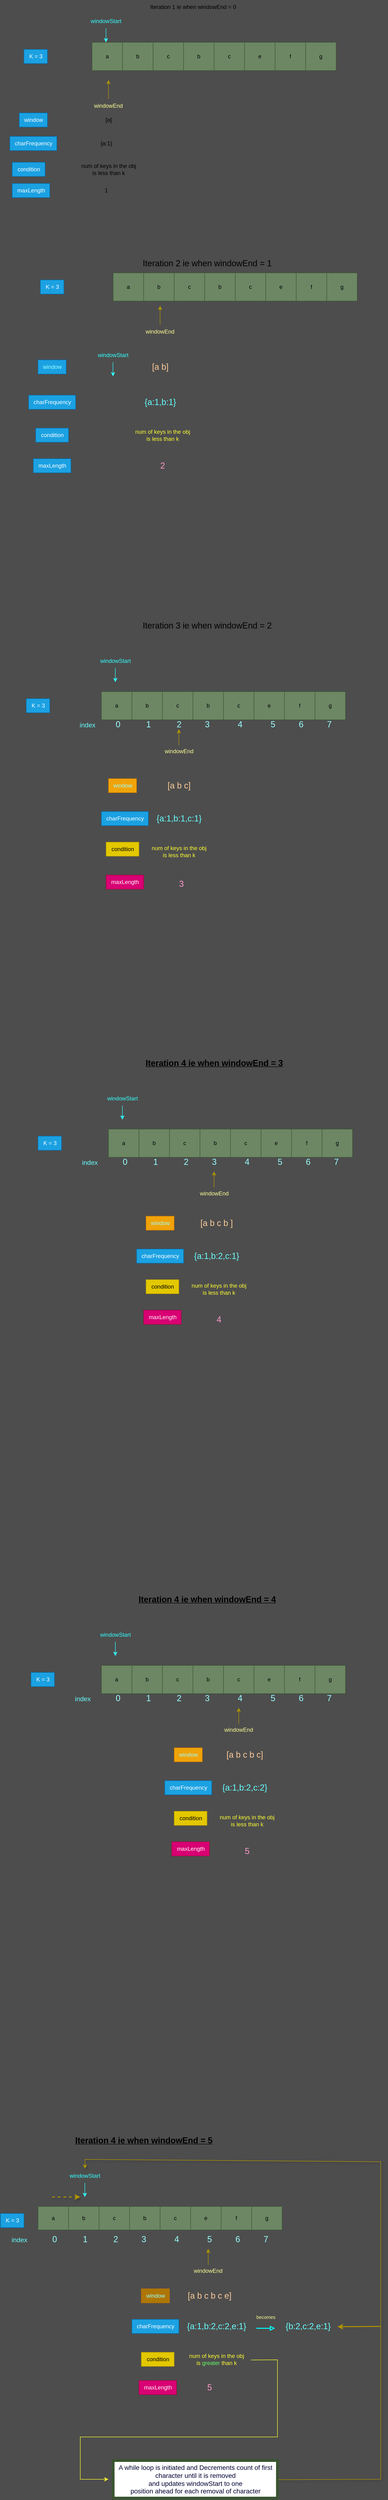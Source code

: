 <mxfile>
    <diagram id="VkQjsXh8nR22rc-ApoNm" name="Page-1">
        <mxGraphModel dx="897" dy="767" grid="1" gridSize="10" guides="1" tooltips="1" connect="1" arrows="1" fold="1" page="1" pageScale="1" pageWidth="850" pageHeight="1100" background="#4D4D4D" math="0" shadow="0">
            <root>
                <mxCell id="0"/>
                <mxCell id="1" parent="0"/>
                <mxCell id="43" value="" style="shape=table;startSize=0;container=1;collapsible=0;childLayout=tableLayout;fillColor=#6d8764;strokeColor=#3A5431;fontColor=#ffffff;" parent="1" vertex="1">
                    <mxGeometry x="205" y="90" width="520" height="60" as="geometry"/>
                </mxCell>
                <mxCell id="44" value="" style="shape=tableRow;horizontal=0;startSize=0;swimlaneHead=0;swimlaneBody=0;top=0;left=0;bottom=0;right=0;collapsible=0;dropTarget=0;fillColor=none;points=[[0,0.5],[1,0.5]];portConstraint=eastwest;" parent="43" vertex="1">
                    <mxGeometry width="520" height="60" as="geometry"/>
                </mxCell>
                <mxCell id="45" value="a" style="shape=partialRectangle;html=1;whiteSpace=wrap;connectable=0;overflow=hidden;fillColor=none;top=0;left=0;bottom=0;right=0;pointerEvents=1;" parent="44" vertex="1">
                    <mxGeometry width="65" height="60" as="geometry">
                        <mxRectangle width="65" height="60" as="alternateBounds"/>
                    </mxGeometry>
                </mxCell>
                <mxCell id="46" value="b" style="shape=partialRectangle;html=1;whiteSpace=wrap;connectable=0;overflow=hidden;fillColor=none;top=0;left=0;bottom=0;right=0;pointerEvents=1;" parent="44" vertex="1">
                    <mxGeometry x="65" width="65" height="60" as="geometry">
                        <mxRectangle width="65" height="60" as="alternateBounds"/>
                    </mxGeometry>
                </mxCell>
                <mxCell id="47" value="c" style="shape=partialRectangle;html=1;whiteSpace=wrap;connectable=0;overflow=hidden;fillColor=none;top=0;left=0;bottom=0;right=0;pointerEvents=1;" parent="44" vertex="1">
                    <mxGeometry x="130" width="65" height="60" as="geometry">
                        <mxRectangle width="65" height="60" as="alternateBounds"/>
                    </mxGeometry>
                </mxCell>
                <mxCell id="48" value="b" style="shape=partialRectangle;html=1;whiteSpace=wrap;connectable=0;overflow=hidden;fillColor=none;top=0;left=0;bottom=0;right=0;pointerEvents=1;" parent="44" vertex="1">
                    <mxGeometry x="195" width="65" height="60" as="geometry">
                        <mxRectangle width="65" height="60" as="alternateBounds"/>
                    </mxGeometry>
                </mxCell>
                <mxCell id="49" value="c" style="shape=partialRectangle;html=1;whiteSpace=wrap;connectable=0;overflow=hidden;fillColor=none;top=0;left=0;bottom=0;right=0;pointerEvents=1;" parent="44" vertex="1">
                    <mxGeometry x="260" width="65" height="60" as="geometry">
                        <mxRectangle width="65" height="60" as="alternateBounds"/>
                    </mxGeometry>
                </mxCell>
                <mxCell id="681" value="e" style="shape=partialRectangle;html=1;whiteSpace=wrap;connectable=0;overflow=hidden;fillColor=none;top=0;left=0;bottom=0;right=0;pointerEvents=1;" parent="44" vertex="1">
                    <mxGeometry x="325" width="65" height="60" as="geometry">
                        <mxRectangle width="65" height="60" as="alternateBounds"/>
                    </mxGeometry>
                </mxCell>
                <mxCell id="50" value="f" style="shape=partialRectangle;html=1;whiteSpace=wrap;connectable=0;overflow=hidden;fillColor=none;top=0;left=0;bottom=0;right=0;pointerEvents=1;" parent="44" vertex="1">
                    <mxGeometry x="390" width="65" height="60" as="geometry">
                        <mxRectangle width="65" height="60" as="alternateBounds"/>
                    </mxGeometry>
                </mxCell>
                <mxCell id="685" value="g" style="shape=partialRectangle;html=1;whiteSpace=wrap;connectable=0;overflow=hidden;fillColor=none;top=0;left=0;bottom=0;right=0;pointerEvents=1;" parent="44" vertex="1">
                    <mxGeometry x="455" width="65" height="60" as="geometry">
                        <mxRectangle width="65" height="60" as="alternateBounds"/>
                    </mxGeometry>
                </mxCell>
                <mxCell id="83" value="" style="group;" parent="1" vertex="1" connectable="0">
                    <mxGeometry x="210" y="170" width="60" height="70" as="geometry"/>
                </mxCell>
                <mxCell id="77" value="" style="edgeStyle=none;orthogonalLoop=1;jettySize=auto;html=1;fillColor=#e3c800;strokeColor=#B09500;" parent="83" edge="1">
                    <mxGeometry width="80" relative="1" as="geometry">
                        <mxPoint x="30" y="40" as="sourcePoint"/>
                        <mxPoint x="30" as="targetPoint"/>
                        <Array as="points"/>
                    </mxGeometry>
                </mxCell>
                <mxCell id="82" value="&lt;font color=&quot;#ffff99&quot;&gt;windowEnd&lt;/font&gt;" style="text;strokeColor=none;align=center;fillColor=none;html=1;verticalAlign=middle;whiteSpace=wrap;rounded=0;" parent="83" vertex="1">
                    <mxGeometry y="40" width="60" height="30" as="geometry"/>
                </mxCell>
                <mxCell id="85" value="" style="group;" parent="1" vertex="1" connectable="0">
                    <mxGeometry x="205" y="30" width="60" height="60" as="geometry"/>
                </mxCell>
                <mxCell id="81" value="" style="edgeStyle=none;orthogonalLoop=1;jettySize=auto;html=1;fillColor=#6d8764;strokeColor=#33FFFF;" parent="85" edge="1">
                    <mxGeometry width="80" relative="1" as="geometry">
                        <mxPoint x="29.69" y="30" as="sourcePoint"/>
                        <mxPoint x="29.69" y="60" as="targetPoint"/>
                        <Array as="points"/>
                    </mxGeometry>
                </mxCell>
                <mxCell id="84" value="&lt;font color=&quot;#33ffff&quot;&gt;windowStart&lt;/font&gt;" style="text;strokeColor=none;align=center;fillColor=none;html=1;verticalAlign=middle;whiteSpace=wrap;rounded=0;" parent="85" vertex="1">
                    <mxGeometry width="60" height="30" as="geometry"/>
                </mxCell>
                <mxCell id="687" value="K = 3" style="text;html=1;align=center;verticalAlign=middle;resizable=0;points=[];autosize=1;strokeColor=#006EAF;fillColor=#1ba1e2;fontColor=#ffffff;" parent="1" vertex="1">
                    <mxGeometry x="60" y="105" width="50" height="30" as="geometry"/>
                </mxCell>
                <mxCell id="699" value="Iteration 1 ie when windowEnd = 0" style="text;html=1;align=center;verticalAlign=middle;resizable=0;points=[];autosize=1;strokeColor=none;fillColor=none;" parent="1" vertex="1">
                    <mxGeometry x="315" width="210" height="30" as="geometry"/>
                </mxCell>
                <mxCell id="700" value="" style="shape=table;startSize=0;container=1;collapsible=0;childLayout=tableLayout;fillColor=#6d8764;strokeColor=#3A5431;fontColor=#ffffff;" parent="1" vertex="1">
                    <mxGeometry x="250" y="580" width="520" height="60" as="geometry"/>
                </mxCell>
                <mxCell id="701" value="" style="shape=tableRow;horizontal=0;startSize=0;swimlaneHead=0;swimlaneBody=0;top=0;left=0;bottom=0;right=0;collapsible=0;dropTarget=0;fillColor=none;points=[[0,0.5],[1,0.5]];portConstraint=eastwest;" parent="700" vertex="1">
                    <mxGeometry width="520" height="60" as="geometry"/>
                </mxCell>
                <mxCell id="702" value="a" style="shape=partialRectangle;html=1;whiteSpace=wrap;connectable=0;overflow=hidden;fillColor=none;top=0;left=0;bottom=0;right=0;pointerEvents=1;" parent="701" vertex="1">
                    <mxGeometry width="65" height="60" as="geometry">
                        <mxRectangle width="65" height="60" as="alternateBounds"/>
                    </mxGeometry>
                </mxCell>
                <mxCell id="703" value="b" style="shape=partialRectangle;html=1;whiteSpace=wrap;connectable=0;overflow=hidden;fillColor=none;top=0;left=0;bottom=0;right=0;pointerEvents=1;" parent="701" vertex="1">
                    <mxGeometry x="65" width="65" height="60" as="geometry">
                        <mxRectangle width="65" height="60" as="alternateBounds"/>
                    </mxGeometry>
                </mxCell>
                <mxCell id="704" value="c" style="shape=partialRectangle;html=1;whiteSpace=wrap;connectable=0;overflow=hidden;fillColor=none;top=0;left=0;bottom=0;right=0;pointerEvents=1;" parent="701" vertex="1">
                    <mxGeometry x="130" width="65" height="60" as="geometry">
                        <mxRectangle width="65" height="60" as="alternateBounds"/>
                    </mxGeometry>
                </mxCell>
                <mxCell id="705" value="b" style="shape=partialRectangle;html=1;whiteSpace=wrap;connectable=0;overflow=hidden;fillColor=none;top=0;left=0;bottom=0;right=0;pointerEvents=1;" parent="701" vertex="1">
                    <mxGeometry x="195" width="65" height="60" as="geometry">
                        <mxRectangle width="65" height="60" as="alternateBounds"/>
                    </mxGeometry>
                </mxCell>
                <mxCell id="706" value="c" style="shape=partialRectangle;html=1;whiteSpace=wrap;connectable=0;overflow=hidden;fillColor=none;top=0;left=0;bottom=0;right=0;pointerEvents=1;" parent="701" vertex="1">
                    <mxGeometry x="260" width="65" height="60" as="geometry">
                        <mxRectangle width="65" height="60" as="alternateBounds"/>
                    </mxGeometry>
                </mxCell>
                <mxCell id="707" value="e" style="shape=partialRectangle;html=1;whiteSpace=wrap;connectable=0;overflow=hidden;fillColor=none;top=0;left=0;bottom=0;right=0;pointerEvents=1;" parent="701" vertex="1">
                    <mxGeometry x="325" width="65" height="60" as="geometry">
                        <mxRectangle width="65" height="60" as="alternateBounds"/>
                    </mxGeometry>
                </mxCell>
                <mxCell id="708" value="f" style="shape=partialRectangle;html=1;whiteSpace=wrap;connectable=0;overflow=hidden;fillColor=none;top=0;left=0;bottom=0;right=0;pointerEvents=1;" parent="701" vertex="1">
                    <mxGeometry x="390" width="65" height="60" as="geometry">
                        <mxRectangle width="65" height="60" as="alternateBounds"/>
                    </mxGeometry>
                </mxCell>
                <mxCell id="709" value="g" style="shape=partialRectangle;html=1;whiteSpace=wrap;connectable=0;overflow=hidden;fillColor=none;top=0;left=0;bottom=0;right=0;pointerEvents=1;" parent="701" vertex="1">
                    <mxGeometry x="455" width="65" height="60" as="geometry">
                        <mxRectangle width="65" height="60" as="alternateBounds"/>
                    </mxGeometry>
                </mxCell>
                <mxCell id="710" value="" style="group;" parent="1" vertex="1" connectable="0">
                    <mxGeometry x="320" y="650" width="60" height="70" as="geometry"/>
                </mxCell>
                <mxCell id="711" value="" style="edgeStyle=none;orthogonalLoop=1;jettySize=auto;html=1;fillColor=#e3c800;strokeColor=#B09500;" parent="710" edge="1">
                    <mxGeometry width="80" relative="1" as="geometry">
                        <mxPoint x="30" y="40" as="sourcePoint"/>
                        <mxPoint x="30" as="targetPoint"/>
                        <Array as="points"/>
                    </mxGeometry>
                </mxCell>
                <mxCell id="712" value="&lt;font color=&quot;#ffff99&quot;&gt;windowEnd&lt;/font&gt;" style="text;strokeColor=none;align=center;fillColor=none;html=1;verticalAlign=middle;whiteSpace=wrap;rounded=0;" parent="710" vertex="1">
                    <mxGeometry y="40" width="60" height="30" as="geometry"/>
                </mxCell>
                <mxCell id="713" value="" style="group;" parent="1" vertex="1" connectable="0">
                    <mxGeometry x="220" y="740" width="60" height="60" as="geometry"/>
                </mxCell>
                <mxCell id="714" value="" style="edgeStyle=none;orthogonalLoop=1;jettySize=auto;html=1;fillColor=#6d8764;strokeColor=#33FFFF;" parent="713" edge="1">
                    <mxGeometry width="80" relative="1" as="geometry">
                        <mxPoint x="29.69" y="30" as="sourcePoint"/>
                        <mxPoint x="29.69" y="60" as="targetPoint"/>
                        <Array as="points"/>
                    </mxGeometry>
                </mxCell>
                <mxCell id="715" value="&lt;font color=&quot;#33ffff&quot;&gt;windowStart&lt;/font&gt;" style="text;strokeColor=none;align=center;fillColor=none;html=1;verticalAlign=middle;whiteSpace=wrap;rounded=0;" parent="713" vertex="1">
                    <mxGeometry width="60" height="30" as="geometry"/>
                </mxCell>
                <mxCell id="716" value="K = 3" style="text;html=1;align=center;verticalAlign=middle;resizable=0;points=[];autosize=1;strokeColor=#006EAF;fillColor=#1ba1e2;fontColor=#ffffff;" parent="1" vertex="1">
                    <mxGeometry x="95" y="595" width="50" height="30" as="geometry"/>
                </mxCell>
                <mxCell id="717" value="&lt;font color=&quot;#99ffff&quot;&gt;window&lt;/font&gt;" style="text;html=1;align=center;verticalAlign=middle;resizable=0;points=[];autosize=1;strokeColor=#006EAF;fillColor=#1ba1e2;fontColor=#ffffff;" parent="1" vertex="1">
                    <mxGeometry x="90" y="765" width="60" height="30" as="geometry"/>
                </mxCell>
                <mxCell id="718" value="charFrequency&lt;br&gt;" style="text;html=1;align=center;verticalAlign=middle;resizable=0;points=[];autosize=1;strokeColor=#006EAF;fillColor=#1ba1e2;rotation=0;fontColor=#ffffff;" parent="1" vertex="1">
                    <mxGeometry x="70" y="840" width="100" height="30" as="geometry"/>
                </mxCell>
                <mxCell id="719" value="condition" style="text;html=1;align=center;verticalAlign=middle;resizable=0;points=[];autosize=1;strokeColor=#006EAF;fillColor=#1ba1e2;fontColor=#ffffff;" parent="1" vertex="1">
                    <mxGeometry x="85" y="910" width="70" height="30" as="geometry"/>
                </mxCell>
                <mxCell id="720" value="maxLength" style="text;html=1;align=center;verticalAlign=middle;resizable=0;points=[];autosize=1;strokeColor=#006EAF;fillColor=#1ba1e2;fontColor=#ffffff;" parent="1" vertex="1">
                    <mxGeometry x="80" y="975" width="80" height="30" as="geometry"/>
                </mxCell>
                <mxCell id="721" value="&lt;font color=&quot;#ffcc99&quot; style=&quot;font-size: 18px;&quot;&gt;[a b]&lt;/font&gt;" style="text;html=1;align=center;verticalAlign=middle;resizable=0;points=[];autosize=1;strokeColor=none;fillColor=none;fontSize=18;" parent="1" vertex="1">
                    <mxGeometry x="320" y="760" width="60" height="40" as="geometry"/>
                </mxCell>
                <mxCell id="723" value="&lt;font color=&quot;#ffff33&quot;&gt;num of keys in the obj&lt;br&gt;is less than k&lt;/font&gt;" style="text;html=1;align=center;verticalAlign=middle;resizable=0;points=[];autosize=1;strokeColor=none;fillColor=none;" parent="1" vertex="1">
                    <mxGeometry x="285" y="905" width="140" height="40" as="geometry"/>
                </mxCell>
                <mxCell id="724" value="&lt;font color=&quot;#ff99cc&quot; style=&quot;font-size: 18px;&quot;&gt;2&lt;/font&gt;" style="text;html=1;align=center;verticalAlign=middle;resizable=0;points=[];autosize=1;strokeColor=none;fillColor=none;fontSize=18;" parent="1" vertex="1">
                    <mxGeometry x="340" y="970" width="30" height="40" as="geometry"/>
                </mxCell>
                <mxCell id="725" value="&lt;font style=&quot;font-size: 18px;&quot;&gt;Iteration 2 ie when windowEnd = 1&lt;/font&gt;" style="text;html=1;align=center;verticalAlign=middle;resizable=0;points=[];autosize=1;strokeColor=none;fillColor=none;" parent="1" vertex="1">
                    <mxGeometry x="300" y="540" width="300" height="40" as="geometry"/>
                </mxCell>
                <mxCell id="726" value="&lt;font color=&quot;#66ffff&quot; style=&quot;font-size: 18px;&quot;&gt;{a:1,b:1}&lt;/font&gt;" style="text;html=1;align=center;verticalAlign=middle;resizable=0;points=[];autosize=1;strokeColor=none;fillColor=none;fontSize=18;" parent="1" vertex="1">
                    <mxGeometry x="305" y="835" width="90" height="40" as="geometry"/>
                </mxCell>
                <mxCell id="727" value="" style="shape=table;startSize=0;container=1;collapsible=0;childLayout=tableLayout;fillColor=#6d8764;strokeColor=#3A5431;fontColor=#ffffff;" parent="1" vertex="1">
                    <mxGeometry x="225" y="1470" width="520" height="60" as="geometry"/>
                </mxCell>
                <mxCell id="728" value="" style="shape=tableRow;horizontal=0;startSize=0;swimlaneHead=0;swimlaneBody=0;top=0;left=0;bottom=0;right=0;collapsible=0;dropTarget=0;fillColor=none;points=[[0,0.5],[1,0.5]];portConstraint=eastwest;" parent="727" vertex="1">
                    <mxGeometry width="520" height="60" as="geometry"/>
                </mxCell>
                <mxCell id="729" value="a" style="shape=partialRectangle;html=1;whiteSpace=wrap;connectable=0;overflow=hidden;fillColor=none;top=0;left=0;bottom=0;right=0;pointerEvents=1;" parent="728" vertex="1">
                    <mxGeometry width="65" height="60" as="geometry">
                        <mxRectangle width="65" height="60" as="alternateBounds"/>
                    </mxGeometry>
                </mxCell>
                <mxCell id="730" value="b" style="shape=partialRectangle;html=1;whiteSpace=wrap;connectable=0;overflow=hidden;fillColor=none;top=0;left=0;bottom=0;right=0;pointerEvents=1;" parent="728" vertex="1">
                    <mxGeometry x="65" width="65" height="60" as="geometry">
                        <mxRectangle width="65" height="60" as="alternateBounds"/>
                    </mxGeometry>
                </mxCell>
                <mxCell id="731" value="c" style="shape=partialRectangle;html=1;whiteSpace=wrap;connectable=0;overflow=hidden;fillColor=none;top=0;left=0;bottom=0;right=0;pointerEvents=1;" parent="728" vertex="1">
                    <mxGeometry x="130" width="65" height="60" as="geometry">
                        <mxRectangle width="65" height="60" as="alternateBounds"/>
                    </mxGeometry>
                </mxCell>
                <mxCell id="732" value="b" style="shape=partialRectangle;html=1;whiteSpace=wrap;connectable=0;overflow=hidden;fillColor=none;top=0;left=0;bottom=0;right=0;pointerEvents=1;" parent="728" vertex="1">
                    <mxGeometry x="195" width="65" height="60" as="geometry">
                        <mxRectangle width="65" height="60" as="alternateBounds"/>
                    </mxGeometry>
                </mxCell>
                <mxCell id="733" value="c" style="shape=partialRectangle;html=1;whiteSpace=wrap;connectable=0;overflow=hidden;fillColor=none;top=0;left=0;bottom=0;right=0;pointerEvents=1;" parent="728" vertex="1">
                    <mxGeometry x="260" width="65" height="60" as="geometry">
                        <mxRectangle width="65" height="60" as="alternateBounds"/>
                    </mxGeometry>
                </mxCell>
                <mxCell id="734" value="e" style="shape=partialRectangle;html=1;whiteSpace=wrap;connectable=0;overflow=hidden;fillColor=none;top=0;left=0;bottom=0;right=0;pointerEvents=1;" parent="728" vertex="1">
                    <mxGeometry x="325" width="65" height="60" as="geometry">
                        <mxRectangle width="65" height="60" as="alternateBounds"/>
                    </mxGeometry>
                </mxCell>
                <mxCell id="735" value="f" style="shape=partialRectangle;html=1;whiteSpace=wrap;connectable=0;overflow=hidden;fillColor=none;top=0;left=0;bottom=0;right=0;pointerEvents=1;" parent="728" vertex="1">
                    <mxGeometry x="390" width="65" height="60" as="geometry">
                        <mxRectangle width="65" height="60" as="alternateBounds"/>
                    </mxGeometry>
                </mxCell>
                <mxCell id="736" value="g" style="shape=partialRectangle;html=1;whiteSpace=wrap;connectable=0;overflow=hidden;fillColor=none;top=0;left=0;bottom=0;right=0;pointerEvents=1;" parent="728" vertex="1">
                    <mxGeometry x="455" width="65" height="60" as="geometry">
                        <mxRectangle width="65" height="60" as="alternateBounds"/>
                    </mxGeometry>
                </mxCell>
                <mxCell id="737" value="" style="group;" parent="1" vertex="1" connectable="0">
                    <mxGeometry x="362.5" y="1550" width="55" height="60" as="geometry"/>
                </mxCell>
                <mxCell id="738" value="" style="edgeStyle=none;orthogonalLoop=1;jettySize=auto;html=1;fillColor=#e3c800;strokeColor=#B09500;" parent="737" edge="1">
                    <mxGeometry width="80" relative="1" as="geometry">
                        <mxPoint x="27.5" y="34.286" as="sourcePoint"/>
                        <mxPoint x="27.5" as="targetPoint"/>
                        <Array as="points"/>
                    </mxGeometry>
                </mxCell>
                <mxCell id="739" value="&lt;font color=&quot;#ffff99&quot;&gt;windowEnd&lt;/font&gt;" style="text;strokeColor=none;align=center;fillColor=none;html=1;verticalAlign=middle;whiteSpace=wrap;rounded=0;" parent="737" vertex="1">
                    <mxGeometry y="34.286" width="55" height="25.714" as="geometry"/>
                </mxCell>
                <mxCell id="740" value="" style="group;" parent="1" vertex="1" connectable="0">
                    <mxGeometry x="225" y="1390" width="60" height="60" as="geometry"/>
                </mxCell>
                <mxCell id="741" value="" style="edgeStyle=none;orthogonalLoop=1;jettySize=auto;html=1;fillColor=#6d8764;strokeColor=#33FFFF;" parent="740" edge="1">
                    <mxGeometry width="80" relative="1" as="geometry">
                        <mxPoint x="29.69" y="30" as="sourcePoint"/>
                        <mxPoint x="29.69" y="60" as="targetPoint"/>
                        <Array as="points"/>
                    </mxGeometry>
                </mxCell>
                <mxCell id="742" value="&lt;font color=&quot;#33ffff&quot;&gt;windowStart&lt;/font&gt;" style="text;strokeColor=none;align=center;fillColor=none;html=1;verticalAlign=middle;whiteSpace=wrap;rounded=0;" parent="740" vertex="1">
                    <mxGeometry width="60" height="30" as="geometry"/>
                </mxCell>
                <mxCell id="743" value="K = 3" style="text;html=1;align=center;verticalAlign=middle;resizable=0;points=[];autosize=1;strokeColor=#006EAF;fillColor=#1ba1e2;fontColor=#ffffff;" parent="1" vertex="1">
                    <mxGeometry x="65" y="1485" width="50" height="30" as="geometry"/>
                </mxCell>
                <mxCell id="744" value="&lt;font color=&quot;#99ffff&quot;&gt;window&lt;/font&gt;" style="text;html=1;align=center;verticalAlign=middle;resizable=0;points=[];autosize=1;strokeColor=#BD7000;fillColor=#f0a30a;fontColor=#000000;" parent="1" vertex="1">
                    <mxGeometry x="240" y="1655" width="60" height="30" as="geometry"/>
                </mxCell>
                <mxCell id="745" value="condition" style="text;html=1;align=center;verticalAlign=middle;resizable=0;points=[];autosize=1;strokeColor=#B09500;fillColor=#e3c800;fontColor=#000000;" parent="1" vertex="1">
                    <mxGeometry x="235" y="1790" width="70" height="30" as="geometry"/>
                </mxCell>
                <mxCell id="746" value="&lt;font color=&quot;#ffcc99&quot; style=&quot;font-size: 18px;&quot;&gt;[a b c]&lt;/font&gt;" style="text;html=1;align=center;verticalAlign=middle;resizable=0;points=[];autosize=1;strokeColor=none;fillColor=none;fontSize=18;" parent="1" vertex="1">
                    <mxGeometry x="355" y="1650" width="70" height="40" as="geometry"/>
                </mxCell>
                <mxCell id="747" value="&lt;font color=&quot;#ffff33&quot;&gt;num of keys in the obj&lt;br&gt;is less than k&lt;/font&gt;" style="text;html=1;align=center;verticalAlign=middle;resizable=0;points=[];autosize=1;strokeColor=none;fillColor=none;" parent="1" vertex="1">
                    <mxGeometry x="320" y="1790" width="140" height="40" as="geometry"/>
                </mxCell>
                <mxCell id="748" value="&lt;font color=&quot;#ff99cc&quot; style=&quot;font-size: 18px;&quot;&gt;3&lt;br&gt;&lt;br&gt;&lt;/font&gt;" style="text;html=1;align=center;verticalAlign=middle;resizable=0;points=[];autosize=1;strokeColor=none;fillColor=none;fontSize=18;" parent="1" vertex="1">
                    <mxGeometry x="380" y="1860" width="30" height="60" as="geometry"/>
                </mxCell>
                <mxCell id="749" value="&lt;font style=&quot;font-size: 18px;&quot;&gt;Iteration 3&amp;nbsp;ie when windowEnd = 2&lt;/font&gt;" style="text;html=1;align=center;verticalAlign=middle;resizable=0;points=[];autosize=1;strokeColor=none;fillColor=none;strokeWidth=6;" parent="1" vertex="1">
                    <mxGeometry x="300" y="1310" width="300" height="40" as="geometry"/>
                </mxCell>
                <mxCell id="750" value="&lt;font color=&quot;#66ffff&quot; style=&quot;font-size: 18px;&quot;&gt;{a:1,b:1,c:1}&lt;/font&gt;" style="text;html=1;align=center;verticalAlign=middle;resizable=0;points=[];autosize=1;strokeColor=none;fillColor=none;fontSize=18;" parent="1" vertex="1">
                    <mxGeometry x="330" y="1720" width="120" height="40" as="geometry"/>
                </mxCell>
                <mxCell id="751" value="0" style="text;html=1;align=center;verticalAlign=middle;resizable=0;points=[];autosize=1;strokeColor=none;fillColor=none;fontSize=18;fontColor=#99FFFF;" parent="1" vertex="1">
                    <mxGeometry x="245" y="1520" width="30" height="40" as="geometry"/>
                </mxCell>
                <mxCell id="752" value="1" style="text;html=1;align=center;verticalAlign=middle;resizable=0;points=[];autosize=1;strokeColor=none;fillColor=none;fontSize=18;fontColor=#99FFFF;" parent="1" vertex="1">
                    <mxGeometry x="310" y="1520" width="30" height="40" as="geometry"/>
                </mxCell>
                <mxCell id="753" value="2" style="text;html=1;align=center;verticalAlign=middle;resizable=0;points=[];autosize=1;strokeColor=none;fillColor=none;fontSize=18;fontColor=#99FFFF;" parent="1" vertex="1">
                    <mxGeometry x="375" y="1520" width="30" height="40" as="geometry"/>
                </mxCell>
                <mxCell id="754" value="3" style="text;html=1;align=center;verticalAlign=middle;resizable=0;points=[];autosize=1;strokeColor=none;fillColor=none;fontSize=18;fontColor=#99FFFF;" parent="1" vertex="1">
                    <mxGeometry x="435" y="1520" width="30" height="40" as="geometry"/>
                </mxCell>
                <mxCell id="755" value="4" style="text;html=1;align=center;verticalAlign=middle;resizable=0;points=[];autosize=1;strokeColor=none;fillColor=none;fontSize=18;fontColor=#99FFFF;" parent="1" vertex="1">
                    <mxGeometry x="505" y="1520" width="30" height="40" as="geometry"/>
                </mxCell>
                <mxCell id="756" value="5" style="text;html=1;align=center;verticalAlign=middle;resizable=0;points=[];autosize=1;strokeColor=none;fillColor=none;fontSize=18;fontColor=#99FFFF;" parent="1" vertex="1">
                    <mxGeometry x="575" y="1520" width="30" height="40" as="geometry"/>
                </mxCell>
                <mxCell id="757" value="6" style="text;html=1;align=center;verticalAlign=middle;resizable=0;points=[];autosize=1;strokeColor=none;fillColor=none;fontSize=18;fontColor=#99FFFF;" parent="1" vertex="1">
                    <mxGeometry x="635" y="1520" width="30" height="40" as="geometry"/>
                </mxCell>
                <mxCell id="758" value="7" style="text;html=1;align=center;verticalAlign=middle;resizable=0;points=[];autosize=1;strokeColor=none;fillColor=none;fontSize=18;fontColor=#99FFFF;" parent="1" vertex="1">
                    <mxGeometry x="695" y="1520" width="30" height="40" as="geometry"/>
                </mxCell>
                <mxCell id="759" value="&lt;font color=&quot;#66ffff&quot; style=&quot;font-size: 14px;&quot;&gt;index&lt;/font&gt;" style="text;html=1;align=center;verticalAlign=middle;resizable=0;points=[];autosize=1;fontSize=18;" parent="1" vertex="1">
                    <mxGeometry x="165" y="1520" width="60" height="40" as="geometry"/>
                </mxCell>
                <mxCell id="760" value="charFrequency&lt;br&gt;" style="text;html=1;align=center;verticalAlign=middle;resizable=0;points=[];autosize=1;strokeColor=#006EAF;fillColor=#1ba1e2;rotation=0;fontColor=#ffffff;" parent="1" vertex="1">
                    <mxGeometry x="225" y="1725" width="100" height="30" as="geometry"/>
                </mxCell>
                <mxCell id="762" value="maxLength" style="text;html=1;align=center;verticalAlign=middle;resizable=0;points=[];autosize=1;strokeColor=#A50040;fillColor=#d80073;fontColor=#ffffff;" parent="1" vertex="1">
                    <mxGeometry x="235" y="1860" width="80" height="30" as="geometry"/>
                </mxCell>
                <mxCell id="775" value="" style="shape=table;startSize=0;container=1;collapsible=0;childLayout=tableLayout;fillColor=#6d8764;strokeColor=#3A5431;fontColor=#ffffff;" parent="1" vertex="1">
                    <mxGeometry x="240" y="2400" width="520" height="60" as="geometry"/>
                </mxCell>
                <mxCell id="776" value="" style="shape=tableRow;horizontal=0;startSize=0;swimlaneHead=0;swimlaneBody=0;top=0;left=0;bottom=0;right=0;collapsible=0;dropTarget=0;fillColor=none;points=[[0,0.5],[1,0.5]];portConstraint=eastwest;" parent="775" vertex="1">
                    <mxGeometry width="520" height="60" as="geometry"/>
                </mxCell>
                <mxCell id="777" value="a" style="shape=partialRectangle;html=1;whiteSpace=wrap;connectable=0;overflow=hidden;fillColor=none;top=0;left=0;bottom=0;right=0;pointerEvents=1;" parent="776" vertex="1">
                    <mxGeometry width="65" height="60" as="geometry">
                        <mxRectangle width="65" height="60" as="alternateBounds"/>
                    </mxGeometry>
                </mxCell>
                <mxCell id="778" value="b" style="shape=partialRectangle;html=1;whiteSpace=wrap;connectable=0;overflow=hidden;fillColor=none;top=0;left=0;bottom=0;right=0;pointerEvents=1;" parent="776" vertex="1">
                    <mxGeometry x="65" width="65" height="60" as="geometry">
                        <mxRectangle width="65" height="60" as="alternateBounds"/>
                    </mxGeometry>
                </mxCell>
                <mxCell id="779" value="c" style="shape=partialRectangle;html=1;whiteSpace=wrap;connectable=0;overflow=hidden;fillColor=none;top=0;left=0;bottom=0;right=0;pointerEvents=1;" parent="776" vertex="1">
                    <mxGeometry x="130" width="65" height="60" as="geometry">
                        <mxRectangle width="65" height="60" as="alternateBounds"/>
                    </mxGeometry>
                </mxCell>
                <mxCell id="780" value="b" style="shape=partialRectangle;html=1;whiteSpace=wrap;connectable=0;overflow=hidden;fillColor=none;top=0;left=0;bottom=0;right=0;pointerEvents=1;" parent="776" vertex="1">
                    <mxGeometry x="195" width="65" height="60" as="geometry">
                        <mxRectangle width="65" height="60" as="alternateBounds"/>
                    </mxGeometry>
                </mxCell>
                <mxCell id="781" value="c" style="shape=partialRectangle;html=1;whiteSpace=wrap;connectable=0;overflow=hidden;fillColor=none;top=0;left=0;bottom=0;right=0;pointerEvents=1;" parent="776" vertex="1">
                    <mxGeometry x="260" width="65" height="60" as="geometry">
                        <mxRectangle width="65" height="60" as="alternateBounds"/>
                    </mxGeometry>
                </mxCell>
                <mxCell id="782" value="e" style="shape=partialRectangle;html=1;whiteSpace=wrap;connectable=0;overflow=hidden;fillColor=none;top=0;left=0;bottom=0;right=0;pointerEvents=1;" parent="776" vertex="1">
                    <mxGeometry x="325" width="65" height="60" as="geometry">
                        <mxRectangle width="65" height="60" as="alternateBounds"/>
                    </mxGeometry>
                </mxCell>
                <mxCell id="783" value="f" style="shape=partialRectangle;html=1;whiteSpace=wrap;connectable=0;overflow=hidden;fillColor=none;top=0;left=0;bottom=0;right=0;pointerEvents=1;" parent="776" vertex="1">
                    <mxGeometry x="390" width="65" height="60" as="geometry">
                        <mxRectangle width="65" height="60" as="alternateBounds"/>
                    </mxGeometry>
                </mxCell>
                <mxCell id="784" value="g" style="shape=partialRectangle;html=1;whiteSpace=wrap;connectable=0;overflow=hidden;fillColor=none;top=0;left=0;bottom=0;right=0;pointerEvents=1;" parent="776" vertex="1">
                    <mxGeometry x="455" width="65" height="60" as="geometry">
                        <mxRectangle width="65" height="60" as="alternateBounds"/>
                    </mxGeometry>
                </mxCell>
                <mxCell id="785" value="" style="group;" parent="1" vertex="1" connectable="0">
                    <mxGeometry x="437.5" y="2490" width="55" height="60" as="geometry"/>
                </mxCell>
                <mxCell id="786" value="" style="edgeStyle=none;orthogonalLoop=1;jettySize=auto;html=1;fillColor=#e3c800;strokeColor=#B09500;" parent="785" edge="1">
                    <mxGeometry width="80" relative="1" as="geometry">
                        <mxPoint x="27.5" y="34.286" as="sourcePoint"/>
                        <mxPoint x="27.5" as="targetPoint"/>
                        <Array as="points"/>
                    </mxGeometry>
                </mxCell>
                <mxCell id="787" value="&lt;font color=&quot;#ffff99&quot;&gt;windowEnd&lt;/font&gt;" style="text;strokeColor=none;align=center;fillColor=none;html=1;verticalAlign=middle;whiteSpace=wrap;rounded=0;" parent="785" vertex="1">
                    <mxGeometry y="34.286" width="55" height="25.714" as="geometry"/>
                </mxCell>
                <mxCell id="788" value="" style="group;" parent="1" vertex="1" connectable="0">
                    <mxGeometry x="240" y="2320" width="60" height="60" as="geometry"/>
                </mxCell>
                <mxCell id="789" value="" style="edgeStyle=none;orthogonalLoop=1;jettySize=auto;html=1;fillColor=#6d8764;strokeColor=#33FFFF;" parent="788" edge="1">
                    <mxGeometry width="80" relative="1" as="geometry">
                        <mxPoint x="29.69" y="30" as="sourcePoint"/>
                        <mxPoint x="29.69" y="60" as="targetPoint"/>
                        <Array as="points"/>
                    </mxGeometry>
                </mxCell>
                <mxCell id="790" value="&lt;font color=&quot;#33ffff&quot;&gt;windowStart&lt;/font&gt;" style="text;strokeColor=none;align=center;fillColor=none;html=1;verticalAlign=middle;whiteSpace=wrap;rounded=0;" parent="788" vertex="1">
                    <mxGeometry width="60" height="30" as="geometry"/>
                </mxCell>
                <mxCell id="791" value="K = 3" style="text;html=1;align=center;verticalAlign=middle;resizable=0;points=[];autosize=1;strokeColor=#006EAF;fillColor=#1ba1e2;fontColor=#ffffff;" parent="1" vertex="1">
                    <mxGeometry x="90" y="2415" width="50" height="30" as="geometry"/>
                </mxCell>
                <mxCell id="795" value="condition" style="text;html=1;align=center;verticalAlign=middle;resizable=0;points=[];autosize=1;strokeColor=#B09500;fillColor=#e3c800;fontColor=#000000;" parent="1" vertex="1">
                    <mxGeometry x="320" y="2720" width="70" height="30" as="geometry"/>
                </mxCell>
                <mxCell id="797" value="&lt;font color=&quot;#ffff33&quot;&gt;num of keys in the obj&lt;br&gt;is less than k&lt;/font&gt;" style="text;html=1;align=center;verticalAlign=middle;resizable=0;points=[];autosize=1;strokeColor=none;fillColor=none;" parent="1" vertex="1">
                    <mxGeometry x="405" y="2720" width="140" height="40" as="geometry"/>
                </mxCell>
                <mxCell id="799" value="&lt;font style=&quot;font-size: 18px;&quot;&gt;&lt;u&gt;&lt;b&gt;Iteration 4 ie when&amp;nbsp;windowEnd = 3&lt;/b&gt;&lt;/u&gt;&lt;/font&gt;" style="text;html=1;align=center;verticalAlign=middle;resizable=0;points=[];autosize=1;strokeColor=none;fillColor=none;strokeWidth=6;" parent="1" vertex="1">
                    <mxGeometry x="305" y="2240" width="320" height="40" as="geometry"/>
                </mxCell>
                <mxCell id="801" value="0" style="text;html=1;align=center;verticalAlign=middle;resizable=0;points=[];autosize=1;strokeColor=none;fillColor=none;fontSize=18;fontColor=#99FFFF;" parent="1" vertex="1">
                    <mxGeometry x="260" y="2450" width="30" height="40" as="geometry"/>
                </mxCell>
                <mxCell id="802" value="1" style="text;html=1;align=center;verticalAlign=middle;resizable=0;points=[];autosize=1;strokeColor=none;fillColor=none;fontSize=18;fontColor=#99FFFF;" parent="1" vertex="1">
                    <mxGeometry x="325" y="2450" width="30" height="40" as="geometry"/>
                </mxCell>
                <mxCell id="803" value="2" style="text;html=1;align=center;verticalAlign=middle;resizable=0;points=[];autosize=1;strokeColor=none;fillColor=none;fontSize=18;fontColor=#99FFFF;" parent="1" vertex="1">
                    <mxGeometry x="390" y="2450" width="30" height="40" as="geometry"/>
                </mxCell>
                <mxCell id="804" value="3" style="text;html=1;align=center;verticalAlign=middle;resizable=0;points=[];autosize=1;strokeColor=none;fillColor=none;fontSize=18;fontColor=#99FFFF;" parent="1" vertex="1">
                    <mxGeometry x="450" y="2450" width="30" height="40" as="geometry"/>
                </mxCell>
                <mxCell id="805" value="4" style="text;html=1;align=center;verticalAlign=middle;resizable=0;points=[];autosize=1;strokeColor=none;fillColor=none;fontSize=18;fontColor=#99FFFF;" parent="1" vertex="1">
                    <mxGeometry x="520" y="2450" width="30" height="40" as="geometry"/>
                </mxCell>
                <mxCell id="806" value="5" style="text;html=1;align=center;verticalAlign=middle;resizable=0;points=[];autosize=1;strokeColor=none;fillColor=none;fontSize=18;fontColor=#99FFFF;" parent="1" vertex="1">
                    <mxGeometry x="590" y="2450" width="30" height="40" as="geometry"/>
                </mxCell>
                <mxCell id="807" value="6" style="text;html=1;align=center;verticalAlign=middle;resizable=0;points=[];autosize=1;strokeColor=none;fillColor=none;fontSize=18;fontColor=#99FFFF;" parent="1" vertex="1">
                    <mxGeometry x="650" y="2450" width="30" height="40" as="geometry"/>
                </mxCell>
                <mxCell id="808" value="7" style="text;html=1;align=center;verticalAlign=middle;resizable=0;points=[];autosize=1;strokeColor=none;fillColor=none;fontSize=18;fontColor=#99FFFF;" parent="1" vertex="1">
                    <mxGeometry x="710" y="2450" width="30" height="40" as="geometry"/>
                </mxCell>
                <mxCell id="810" value="&lt;font color=&quot;#66ffff&quot; style=&quot;font-size: 14px;&quot;&gt;index&lt;/font&gt;" style="text;html=1;align=center;verticalAlign=middle;resizable=0;points=[];autosize=1;fontSize=18;" parent="1" vertex="1">
                    <mxGeometry x="170" y="2450" width="60" height="40" as="geometry"/>
                </mxCell>
                <mxCell id="815" value="" style="shape=table;startSize=0;container=1;collapsible=0;childLayout=tableLayout;fillColor=#6d8764;strokeColor=#3A5431;fontColor=#ffffff;" parent="1" vertex="1">
                    <mxGeometry x="225" y="3540" width="520" height="60" as="geometry"/>
                </mxCell>
                <mxCell id="816" value="" style="shape=tableRow;horizontal=0;startSize=0;swimlaneHead=0;swimlaneBody=0;top=0;left=0;bottom=0;right=0;collapsible=0;dropTarget=0;fillColor=none;points=[[0,0.5],[1,0.5]];portConstraint=eastwest;" parent="815" vertex="1">
                    <mxGeometry width="520" height="60" as="geometry"/>
                </mxCell>
                <mxCell id="817" value="a" style="shape=partialRectangle;html=1;whiteSpace=wrap;connectable=0;overflow=hidden;fillColor=none;top=0;left=0;bottom=0;right=0;pointerEvents=1;" parent="816" vertex="1">
                    <mxGeometry width="65" height="60" as="geometry">
                        <mxRectangle width="65" height="60" as="alternateBounds"/>
                    </mxGeometry>
                </mxCell>
                <mxCell id="818" value="b" style="shape=partialRectangle;html=1;whiteSpace=wrap;connectable=0;overflow=hidden;fillColor=none;top=0;left=0;bottom=0;right=0;pointerEvents=1;" parent="816" vertex="1">
                    <mxGeometry x="65" width="65" height="60" as="geometry">
                        <mxRectangle width="65" height="60" as="alternateBounds"/>
                    </mxGeometry>
                </mxCell>
                <mxCell id="819" value="c" style="shape=partialRectangle;html=1;whiteSpace=wrap;connectable=0;overflow=hidden;fillColor=none;top=0;left=0;bottom=0;right=0;pointerEvents=1;" parent="816" vertex="1">
                    <mxGeometry x="130" width="65" height="60" as="geometry">
                        <mxRectangle width="65" height="60" as="alternateBounds"/>
                    </mxGeometry>
                </mxCell>
                <mxCell id="820" value="b" style="shape=partialRectangle;html=1;whiteSpace=wrap;connectable=0;overflow=hidden;fillColor=none;top=0;left=0;bottom=0;right=0;pointerEvents=1;" parent="816" vertex="1">
                    <mxGeometry x="195" width="65" height="60" as="geometry">
                        <mxRectangle width="65" height="60" as="alternateBounds"/>
                    </mxGeometry>
                </mxCell>
                <mxCell id="821" value="c" style="shape=partialRectangle;html=1;whiteSpace=wrap;connectable=0;overflow=hidden;fillColor=none;top=0;left=0;bottom=0;right=0;pointerEvents=1;" parent="816" vertex="1">
                    <mxGeometry x="260" width="65" height="60" as="geometry">
                        <mxRectangle width="65" height="60" as="alternateBounds"/>
                    </mxGeometry>
                </mxCell>
                <mxCell id="822" value="e" style="shape=partialRectangle;html=1;whiteSpace=wrap;connectable=0;overflow=hidden;fillColor=none;top=0;left=0;bottom=0;right=0;pointerEvents=1;" parent="816" vertex="1">
                    <mxGeometry x="325" width="65" height="60" as="geometry">
                        <mxRectangle width="65" height="60" as="alternateBounds"/>
                    </mxGeometry>
                </mxCell>
                <mxCell id="823" value="f" style="shape=partialRectangle;html=1;whiteSpace=wrap;connectable=0;overflow=hidden;fillColor=none;top=0;left=0;bottom=0;right=0;pointerEvents=1;" parent="816" vertex="1">
                    <mxGeometry x="390" width="65" height="60" as="geometry">
                        <mxRectangle width="65" height="60" as="alternateBounds"/>
                    </mxGeometry>
                </mxCell>
                <mxCell id="824" value="g" style="shape=partialRectangle;html=1;whiteSpace=wrap;connectable=0;overflow=hidden;fillColor=none;top=0;left=0;bottom=0;right=0;pointerEvents=1;" parent="816" vertex="1">
                    <mxGeometry x="455" width="65" height="60" as="geometry">
                        <mxRectangle width="65" height="60" as="alternateBounds"/>
                    </mxGeometry>
                </mxCell>
                <mxCell id="825" value="" style="group;" parent="1" vertex="1" connectable="0">
                    <mxGeometry x="490" y="3630" width="55" height="60" as="geometry"/>
                </mxCell>
                <mxCell id="826" value="" style="edgeStyle=none;orthogonalLoop=1;jettySize=auto;html=1;fillColor=#e3c800;strokeColor=#B09500;" parent="825" edge="1">
                    <mxGeometry width="80" relative="1" as="geometry">
                        <mxPoint x="27.5" y="34.286" as="sourcePoint"/>
                        <mxPoint x="27.5" as="targetPoint"/>
                        <Array as="points"/>
                    </mxGeometry>
                </mxCell>
                <mxCell id="827" value="&lt;font color=&quot;#ffff99&quot;&gt;windowEnd&lt;/font&gt;" style="text;strokeColor=none;align=center;fillColor=none;html=1;verticalAlign=middle;whiteSpace=wrap;rounded=0;" parent="825" vertex="1">
                    <mxGeometry y="34.286" width="55" height="25.714" as="geometry"/>
                </mxCell>
                <mxCell id="828" value="" style="group;" parent="1" vertex="1" connectable="0">
                    <mxGeometry x="225" y="3460" width="60" height="60" as="geometry"/>
                </mxCell>
                <mxCell id="829" value="" style="edgeStyle=none;orthogonalLoop=1;jettySize=auto;html=1;fillColor=#6d8764;strokeColor=#33FFFF;" parent="828" edge="1">
                    <mxGeometry width="80" relative="1" as="geometry">
                        <mxPoint x="29.69" y="30" as="sourcePoint"/>
                        <mxPoint x="29.69" y="60" as="targetPoint"/>
                        <Array as="points"/>
                    </mxGeometry>
                </mxCell>
                <mxCell id="830" value="&lt;font color=&quot;#33ffff&quot;&gt;windowStart&lt;/font&gt;" style="text;strokeColor=none;align=center;fillColor=none;html=1;verticalAlign=middle;whiteSpace=wrap;rounded=0;" parent="828" vertex="1">
                    <mxGeometry width="60" height="30" as="geometry"/>
                </mxCell>
                <mxCell id="831" value="K = 3" style="text;html=1;align=center;verticalAlign=middle;resizable=0;points=[];autosize=1;strokeColor=#006EAF;fillColor=#1ba1e2;fontColor=#ffffff;" parent="1" vertex="1">
                    <mxGeometry x="75" y="3555" width="50" height="30" as="geometry"/>
                </mxCell>
                <mxCell id="832" value="&lt;font color=&quot;#99ffff&quot;&gt;window&lt;/font&gt;" style="text;html=1;align=center;verticalAlign=middle;resizable=0;points=[];autosize=1;strokeColor=#BD7000;fillColor=#f0a30a;fontColor=#000000;" parent="1" vertex="1">
                    <mxGeometry x="380" y="3715" width="60" height="30" as="geometry"/>
                </mxCell>
                <mxCell id="833" value="condition" style="text;html=1;align=center;verticalAlign=middle;resizable=0;points=[];autosize=1;strokeColor=#B09500;fillColor=#e3c800;fontColor=#000000;" parent="1" vertex="1">
                    <mxGeometry x="380" y="3850" width="70" height="30" as="geometry"/>
                </mxCell>
                <mxCell id="834" value="&lt;font color=&quot;#ffcc99&quot; style=&quot;font-size: 18px;&quot;&gt;[a b c b c]&lt;/font&gt;" style="text;html=1;align=center;verticalAlign=middle;resizable=0;points=[];autosize=1;strokeColor=none;fillColor=none;fontSize=18;" parent="1" vertex="1">
                    <mxGeometry x="480" y="3710" width="100" height="40" as="geometry"/>
                </mxCell>
                <mxCell id="835" value="&lt;font color=&quot;#ffff33&quot;&gt;num of keys in the obj&lt;br&gt;is less than k&lt;/font&gt;" style="text;html=1;align=center;verticalAlign=middle;resizable=0;points=[];autosize=1;strokeColor=none;fillColor=none;" parent="1" vertex="1">
                    <mxGeometry x="465" y="3850" width="140" height="40" as="geometry"/>
                </mxCell>
                <mxCell id="836" value="&lt;font color=&quot;#ff99cc&quot; style=&quot;font-size: 18px;&quot;&gt;5&lt;/font&gt;" style="text;html=1;align=center;verticalAlign=middle;resizable=0;points=[];autosize=1;strokeColor=none;fillColor=none;fontSize=18;" parent="1" vertex="1">
                    <mxGeometry x="520" y="3915" width="30" height="40" as="geometry"/>
                </mxCell>
                <mxCell id="837" value="&lt;font style=&quot;font-size: 18px;&quot;&gt;&lt;u&gt;&lt;b&gt;Iteration 4 ie when&amp;nbsp;windowEnd = 4&lt;/b&gt;&lt;/u&gt;&lt;/font&gt;" style="text;html=1;align=center;verticalAlign=middle;resizable=0;points=[];autosize=1;strokeColor=none;fillColor=none;strokeWidth=6;" parent="1" vertex="1">
                    <mxGeometry x="290" y="3380" width="320" height="40" as="geometry"/>
                </mxCell>
                <mxCell id="838" value="&lt;font color=&quot;#66ffff&quot; style=&quot;font-size: 18px;&quot;&gt;{a:1,b:2,c:2}&lt;/font&gt;" style="text;html=1;align=center;verticalAlign=middle;resizable=0;points=[];autosize=1;strokeColor=none;fillColor=none;fontSize=18;" parent="1" vertex="1">
                    <mxGeometry x="470" y="3780" width="120" height="40" as="geometry"/>
                </mxCell>
                <mxCell id="839" value="0" style="text;html=1;align=center;verticalAlign=middle;resizable=0;points=[];autosize=1;strokeColor=none;fillColor=none;fontSize=18;fontColor=#99FFFF;" parent="1" vertex="1">
                    <mxGeometry x="245" y="3590" width="30" height="40" as="geometry"/>
                </mxCell>
                <mxCell id="840" value="1" style="text;html=1;align=center;verticalAlign=middle;resizable=0;points=[];autosize=1;strokeColor=none;fillColor=none;fontSize=18;fontColor=#99FFFF;" parent="1" vertex="1">
                    <mxGeometry x="310" y="3590" width="30" height="40" as="geometry"/>
                </mxCell>
                <mxCell id="841" value="2" style="text;html=1;align=center;verticalAlign=middle;resizable=0;points=[];autosize=1;strokeColor=none;fillColor=none;fontSize=18;fontColor=#99FFFF;" parent="1" vertex="1">
                    <mxGeometry x="375" y="3590" width="30" height="40" as="geometry"/>
                </mxCell>
                <mxCell id="842" value="3" style="text;html=1;align=center;verticalAlign=middle;resizable=0;points=[];autosize=1;strokeColor=none;fillColor=none;fontSize=18;fontColor=#99FFFF;" parent="1" vertex="1">
                    <mxGeometry x="435" y="3590" width="30" height="40" as="geometry"/>
                </mxCell>
                <mxCell id="843" value="4" style="text;html=1;align=center;verticalAlign=middle;resizable=0;points=[];autosize=1;strokeColor=none;fillColor=none;fontSize=18;fontColor=#99FFFF;" parent="1" vertex="1">
                    <mxGeometry x="505" y="3590" width="30" height="40" as="geometry"/>
                </mxCell>
                <mxCell id="844" value="5" style="text;html=1;align=center;verticalAlign=middle;resizable=0;points=[];autosize=1;strokeColor=none;fillColor=none;fontSize=18;fontColor=#99FFFF;" parent="1" vertex="1">
                    <mxGeometry x="575" y="3590" width="30" height="40" as="geometry"/>
                </mxCell>
                <mxCell id="845" value="6" style="text;html=1;align=center;verticalAlign=middle;resizable=0;points=[];autosize=1;strokeColor=none;fillColor=none;fontSize=18;fontColor=#99FFFF;" parent="1" vertex="1">
                    <mxGeometry x="635" y="3590" width="30" height="40" as="geometry"/>
                </mxCell>
                <mxCell id="846" value="7" style="text;html=1;align=center;verticalAlign=middle;resizable=0;points=[];autosize=1;strokeColor=none;fillColor=none;fontSize=18;fontColor=#99FFFF;" parent="1" vertex="1">
                    <mxGeometry x="695" y="3590" width="30" height="40" as="geometry"/>
                </mxCell>
                <mxCell id="847" value="&lt;font color=&quot;#66ffff&quot; style=&quot;font-size: 14px;&quot;&gt;index&lt;/font&gt;" style="text;html=1;align=center;verticalAlign=middle;resizable=0;points=[];autosize=1;fontSize=18;" parent="1" vertex="1">
                    <mxGeometry x="155" y="3590" width="60" height="40" as="geometry"/>
                </mxCell>
                <mxCell id="848" value="charFrequency&lt;br&gt;" style="text;html=1;align=center;verticalAlign=middle;resizable=0;points=[];autosize=1;strokeColor=#006EAF;fillColor=#1ba1e2;rotation=0;fontColor=#ffffff;" parent="1" vertex="1">
                    <mxGeometry x="360" y="3785" width="100" height="30" as="geometry"/>
                </mxCell>
                <mxCell id="849" value="maxLength" style="text;html=1;align=center;verticalAlign=middle;resizable=0;points=[];autosize=1;strokeColor=#A50040;fillColor=#d80073;fontColor=#ffffff;" parent="1" vertex="1">
                    <mxGeometry x="375" y="3915" width="80" height="30" as="geometry"/>
                </mxCell>
                <mxCell id="850" value="" style="shape=table;startSize=0;container=1;collapsible=0;childLayout=tableLayout;fillColor=#6d8764;strokeColor=#3A5431;fontColor=#ffffff;" parent="1" vertex="1">
                    <mxGeometry x="90" y="4690" width="520" height="50" as="geometry"/>
                </mxCell>
                <mxCell id="851" value="" style="shape=tableRow;horizontal=0;startSize=0;swimlaneHead=0;swimlaneBody=0;top=0;left=0;bottom=0;right=0;collapsible=0;dropTarget=0;fillColor=none;points=[[0,0.5],[1,0.5]];portConstraint=eastwest;" parent="850" vertex="1">
                    <mxGeometry width="520" height="50" as="geometry"/>
                </mxCell>
                <mxCell id="852" value="a" style="shape=partialRectangle;html=1;whiteSpace=wrap;connectable=0;overflow=hidden;fillColor=none;top=0;left=0;bottom=0;right=0;pointerEvents=1;" parent="851" vertex="1">
                    <mxGeometry width="65" height="50" as="geometry">
                        <mxRectangle width="65" height="50" as="alternateBounds"/>
                    </mxGeometry>
                </mxCell>
                <mxCell id="853" value="b" style="shape=partialRectangle;html=1;whiteSpace=wrap;connectable=0;overflow=hidden;fillColor=none;top=0;left=0;bottom=0;right=0;pointerEvents=1;" parent="851" vertex="1">
                    <mxGeometry x="65" width="65" height="50" as="geometry">
                        <mxRectangle width="65" height="50" as="alternateBounds"/>
                    </mxGeometry>
                </mxCell>
                <mxCell id="854" value="c" style="shape=partialRectangle;html=1;whiteSpace=wrap;connectable=0;overflow=hidden;fillColor=none;top=0;left=0;bottom=0;right=0;pointerEvents=1;" parent="851" vertex="1">
                    <mxGeometry x="130" width="65" height="50" as="geometry">
                        <mxRectangle width="65" height="50" as="alternateBounds"/>
                    </mxGeometry>
                </mxCell>
                <mxCell id="855" value="b" style="shape=partialRectangle;html=1;whiteSpace=wrap;connectable=0;overflow=hidden;fillColor=none;top=0;left=0;bottom=0;right=0;pointerEvents=1;" parent="851" vertex="1">
                    <mxGeometry x="195" width="65" height="50" as="geometry">
                        <mxRectangle width="65" height="50" as="alternateBounds"/>
                    </mxGeometry>
                </mxCell>
                <mxCell id="856" value="c" style="shape=partialRectangle;html=1;whiteSpace=wrap;connectable=0;overflow=hidden;fillColor=none;top=0;left=0;bottom=0;right=0;pointerEvents=1;" parent="851" vertex="1">
                    <mxGeometry x="260" width="65" height="50" as="geometry">
                        <mxRectangle width="65" height="50" as="alternateBounds"/>
                    </mxGeometry>
                </mxCell>
                <mxCell id="857" value="e" style="shape=partialRectangle;html=1;whiteSpace=wrap;connectable=0;overflow=hidden;fillColor=none;top=0;left=0;bottom=0;right=0;pointerEvents=1;" parent="851" vertex="1">
                    <mxGeometry x="325" width="65" height="50" as="geometry">
                        <mxRectangle width="65" height="50" as="alternateBounds"/>
                    </mxGeometry>
                </mxCell>
                <mxCell id="858" value="f" style="shape=partialRectangle;html=1;whiteSpace=wrap;connectable=0;overflow=hidden;fillColor=none;top=0;left=0;bottom=0;right=0;pointerEvents=1;" parent="851" vertex="1">
                    <mxGeometry x="390" width="65" height="50" as="geometry">
                        <mxRectangle width="65" height="50" as="alternateBounds"/>
                    </mxGeometry>
                </mxCell>
                <mxCell id="859" value="g" style="shape=partialRectangle;html=1;whiteSpace=wrap;connectable=0;overflow=hidden;fillColor=none;top=0;left=0;bottom=0;right=0;pointerEvents=1;" parent="851" vertex="1">
                    <mxGeometry x="455" width="65" height="50" as="geometry">
                        <mxRectangle width="65" height="50" as="alternateBounds"/>
                    </mxGeometry>
                </mxCell>
                <mxCell id="860" value="" style="group;" parent="1" vertex="1" connectable="0">
                    <mxGeometry x="425" y="4780" width="55" height="60" as="geometry"/>
                </mxCell>
                <mxCell id="861" value="" style="edgeStyle=none;orthogonalLoop=1;jettySize=auto;html=1;fillColor=#e3c800;strokeColor=#B09500;" parent="860" edge="1">
                    <mxGeometry width="80" relative="1" as="geometry">
                        <mxPoint x="27.5" y="34.286" as="sourcePoint"/>
                        <mxPoint x="27.5" as="targetPoint"/>
                        <Array as="points"/>
                    </mxGeometry>
                </mxCell>
                <mxCell id="862" value="&lt;font color=&quot;#ffff99&quot;&gt;windowEnd&lt;/font&gt;" style="text;strokeColor=none;align=center;fillColor=none;html=1;verticalAlign=middle;whiteSpace=wrap;rounded=0;" parent="860" vertex="1">
                    <mxGeometry y="34.286" width="55" height="25.714" as="geometry"/>
                </mxCell>
                <mxCell id="863" value="" style="group;" parent="1" vertex="1" connectable="0">
                    <mxGeometry x="160" y="4610" width="60" height="60" as="geometry"/>
                </mxCell>
                <mxCell id="864" value="" style="edgeStyle=none;orthogonalLoop=1;jettySize=auto;html=1;fillColor=#6d8764;strokeColor=#33FFFF;" parent="863" edge="1">
                    <mxGeometry width="80" relative="1" as="geometry">
                        <mxPoint x="29.69" y="30" as="sourcePoint"/>
                        <mxPoint x="29.69" y="60" as="targetPoint"/>
                        <Array as="points"/>
                    </mxGeometry>
                </mxCell>
                <mxCell id="865" value="&lt;font color=&quot;#33ffff&quot;&gt;windowStart&lt;/font&gt;" style="text;strokeColor=none;align=center;fillColor=none;html=1;verticalAlign=middle;whiteSpace=wrap;rounded=0;" parent="863" vertex="1">
                    <mxGeometry width="60" height="30" as="geometry"/>
                </mxCell>
                <mxCell id="866" value="K = 3" style="text;html=1;align=center;verticalAlign=middle;resizable=0;points=[];autosize=1;strokeColor=#006EAF;fillColor=#1ba1e2;fontColor=#ffffff;" parent="1" vertex="1">
                    <mxGeometry x="10" y="4705" width="50" height="30" as="geometry"/>
                </mxCell>
                <mxCell id="867" value="&lt;font color=&quot;#99ffff&quot;&gt;window&lt;/font&gt;" style="text;html=1;align=center;verticalAlign=middle;resizable=0;points=[];autosize=1;strokeColor=#BD7000;fillColor=#AD7607;fontColor=#000000;" parent="1" vertex="1">
                    <mxGeometry x="310" y="4865" width="60" height="30" as="geometry"/>
                </mxCell>
                <mxCell id="868" value="condition" style="text;html=1;align=center;verticalAlign=middle;resizable=0;points=[];autosize=1;strokeColor=#B09500;fillColor=#e3c800;fontColor=#000000;" parent="1" vertex="1">
                    <mxGeometry x="310" y="5000" width="70" height="30" as="geometry"/>
                </mxCell>
                <mxCell id="869" value="&lt;font color=&quot;#ffcc99&quot; style=&quot;font-size: 18px;&quot;&gt;[a b c b c e]&lt;/font&gt;" style="text;html=1;align=center;verticalAlign=middle;resizable=0;points=[];autosize=1;strokeColor=none;fillColor=none;fontSize=18;" parent="1" vertex="1">
                    <mxGeometry x="395" y="4860" width="120" height="40" as="geometry"/>
                </mxCell>
                <mxCell id="870" value="&lt;font color=&quot;#ffff33&quot;&gt;num of keys in the obj&lt;br&gt;is &lt;/font&gt;&lt;font color=&quot;#66ff66&quot;&gt;greater&lt;/font&gt;&lt;font color=&quot;#ffff33&quot;&gt; than k&lt;/font&gt;" style="text;html=1;align=center;verticalAlign=middle;resizable=0;points=[];autosize=1;strokeColor=none;fillColor=none;" parent="1" vertex="1">
                    <mxGeometry x="400" y="4995" width="140" height="40" as="geometry"/>
                </mxCell>
                <mxCell id="871" value="&lt;font color=&quot;#ff99cc&quot; style=&quot;font-size: 18px;&quot;&gt;5&lt;/font&gt;" style="text;html=1;align=center;verticalAlign=middle;resizable=0;points=[];autosize=1;strokeColor=none;fillColor=none;fontSize=18;" parent="1" vertex="1">
                    <mxGeometry x="440" y="5055" width="30" height="40" as="geometry"/>
                </mxCell>
                <mxCell id="872" value="&lt;font style=&quot;font-size: 18px;&quot;&gt;&lt;u&gt;&lt;b&gt;Iteration 4 ie when&amp;nbsp;windowEnd = 5&lt;/b&gt;&lt;/u&gt;&lt;/font&gt;" style="text;html=1;align=center;verticalAlign=middle;resizable=0;points=[];autosize=1;strokeColor=none;fillColor=none;strokeWidth=6;" parent="1" vertex="1">
                    <mxGeometry x="155" y="4530" width="320" height="40" as="geometry"/>
                </mxCell>
                <mxCell id="873" value="&lt;font color=&quot;#66ffff&quot; style=&quot;font-size: 18px;&quot;&gt;{a:1,b:2,c:2,e:1}&lt;/font&gt;" style="text;html=1;align=center;verticalAlign=middle;resizable=0;points=[];autosize=1;strokeColor=none;fillColor=none;fontSize=18;" parent="1" vertex="1">
                    <mxGeometry x="395" y="4925" width="150" height="40" as="geometry"/>
                </mxCell>
                <mxCell id="874" value="0" style="text;html=1;align=center;verticalAlign=middle;resizable=0;points=[];autosize=1;strokeColor=none;fillColor=none;fontSize=18;fontColor=#99FFFF;" parent="1" vertex="1">
                    <mxGeometry x="110" y="4740" width="30" height="40" as="geometry"/>
                </mxCell>
                <mxCell id="875" value="1" style="text;html=1;align=center;verticalAlign=middle;resizable=0;points=[];autosize=1;strokeColor=none;fillColor=none;fontSize=18;fontColor=#99FFFF;" parent="1" vertex="1">
                    <mxGeometry x="175" y="4740" width="30" height="40" as="geometry"/>
                </mxCell>
                <mxCell id="876" value="2" style="text;html=1;align=center;verticalAlign=middle;resizable=0;points=[];autosize=1;strokeColor=none;fillColor=none;fontSize=18;fontColor=#99FFFF;" parent="1" vertex="1">
                    <mxGeometry x="240" y="4740" width="30" height="40" as="geometry"/>
                </mxCell>
                <mxCell id="877" value="3" style="text;html=1;align=center;verticalAlign=middle;resizable=0;points=[];autosize=1;strokeColor=none;fillColor=none;fontSize=18;fontColor=#99FFFF;" parent="1" vertex="1">
                    <mxGeometry x="300" y="4740" width="30" height="40" as="geometry"/>
                </mxCell>
                <mxCell id="878" value="4" style="text;html=1;align=center;verticalAlign=middle;resizable=0;points=[];autosize=1;strokeColor=none;fillColor=none;fontSize=18;fontColor=#99FFFF;" parent="1" vertex="1">
                    <mxGeometry x="370" y="4740" width="30" height="40" as="geometry"/>
                </mxCell>
                <mxCell id="879" value="5" style="text;html=1;align=center;verticalAlign=middle;resizable=0;points=[];autosize=1;strokeColor=none;fillColor=none;fontSize=18;fontColor=#99FFFF;" parent="1" vertex="1">
                    <mxGeometry x="440" y="4740" width="30" height="40" as="geometry"/>
                </mxCell>
                <mxCell id="880" value="6" style="text;html=1;align=center;verticalAlign=middle;resizable=0;points=[];autosize=1;strokeColor=none;fillColor=none;fontSize=18;fontColor=#99FFFF;" parent="1" vertex="1">
                    <mxGeometry x="500" y="4740" width="30" height="40" as="geometry"/>
                </mxCell>
                <mxCell id="881" value="7" style="text;html=1;align=center;verticalAlign=middle;resizable=0;points=[];autosize=1;strokeColor=none;fillColor=none;fontSize=18;fontColor=#99FFFF;" parent="1" vertex="1">
                    <mxGeometry x="560" y="4740" width="30" height="40" as="geometry"/>
                </mxCell>
                <mxCell id="882" value="&lt;font color=&quot;#66ffff&quot; style=&quot;font-size: 14px;&quot;&gt;index&lt;/font&gt;" style="text;html=1;align=center;verticalAlign=middle;resizable=0;points=[];autosize=1;fontSize=18;" parent="1" vertex="1">
                    <mxGeometry x="20" y="4740" width="60" height="40" as="geometry"/>
                </mxCell>
                <mxCell id="883" value="charFrequency&lt;br&gt;" style="text;html=1;align=center;verticalAlign=middle;resizable=0;points=[];autosize=1;strokeColor=#006EAF;fillColor=#1ba1e2;rotation=0;fontColor=#ffffff;" parent="1" vertex="1">
                    <mxGeometry x="290" y="4930" width="100" height="30" as="geometry"/>
                </mxCell>
                <mxCell id="884" value="maxLength" style="text;html=1;align=center;verticalAlign=middle;resizable=0;points=[];autosize=1;strokeColor=#A50040;fillColor=#d80073;fontColor=#ffffff;" parent="1" vertex="1">
                    <mxGeometry x="305" y="5060" width="80" height="30" as="geometry"/>
                </mxCell>
                <mxCell id="892" value="" style="edgeStyle=none;orthogonalLoop=1;jettySize=auto;html=1;shadow=0;hachureGap=4;strokeColor=#FFFF33;fontFamily=Architects Daughter;fontSource=https%3A%2F%2Ffonts.googleapis.com%2Fcss%3Ffamily%3DArchitects%2BDaughter;fontSize=14;fontColor=#66FF66;endArrow=classic;endFill=1;jumpStyle=none;rounded=0;exitX=1.027;exitY=0.533;exitDx=0;exitDy=0;exitPerimeter=0;" parent="1" source="870" edge="1">
                    <mxGeometry width="100" relative="1" as="geometry">
                        <mxPoint x="610" y="5010" as="sourcePoint"/>
                        <mxPoint x="240" y="5270" as="targetPoint"/>
                        <Array as="points">
                            <mxPoint x="600" y="5016"/>
                            <mxPoint x="600" y="5180"/>
                            <mxPoint x="180" y="5180"/>
                            <mxPoint x="180" y="5190"/>
                            <mxPoint x="180" y="5270"/>
                        </Array>
                    </mxGeometry>
                </mxCell>
                <mxCell id="893" value="&lt;font color=&quot;#000033&quot;&gt;A while loop is initiated and Decrements count of first&lt;br&gt;character until it is removed &lt;br&gt;and updates windowStart to one&lt;br&gt;position ahead for each removal of character&lt;/font&gt;" style="text;align=center;verticalAlign=middle;resizable=0;points=[];autosize=1;strokeColor=#3A5431;fillColor=#FFFFFF;fontSize=14;fontFamily=Helvetica;fontColor=#ffffff;hachureGap=4;strokeWidth=6;fillStyle=solid;rounded=0;shadow=0;glass=0;labelBackgroundColor=none;html=1;" parent="1" vertex="1">
                    <mxGeometry x="250" y="5230" width="350" height="80" as="geometry"/>
                </mxCell>
                <mxCell id="1073" value="&lt;font color=&quot;#66ffff&quot; style=&quot;font-size: 18px;&quot;&gt;{b:2,c:2,e:1}&lt;/font&gt;" style="text;html=1;align=center;verticalAlign=middle;resizable=0;points=[];autosize=1;strokeColor=none;fillColor=none;fontSize=18;" parent="1" vertex="1">
                    <mxGeometry x="605" y="4925" width="120" height="40" as="geometry"/>
                </mxCell>
                <mxCell id="1074" value="" style="edgeStyle=none;orthogonalLoop=1;jettySize=auto;html=1;rounded=0;shadow=1;sketch=0;hachureGap=4;jiggle=2;curveFitting=1;strokeColor=#B09500;fontFamily=Helvetica;fontSize=14;fontColor=#66FF66;endArrow=classic;endFill=1;jumpStyle=line;fontSource=https%3A%2F%2Ffonts.googleapis.com%2Fcss%3Ffamily%3DArchitects%2BDaughter;exitX=1.006;exitY=0.51;exitDx=0;exitDy=0;exitPerimeter=0;fillColor=#e3c800;entryX=0.5;entryY=0;entryDx=0;entryDy=0;" parent="1" source="893" target="865" edge="1">
                    <mxGeometry width="100" relative="1" as="geometry">
                        <mxPoint x="1045" y="5025" as="sourcePoint"/>
                        <mxPoint x="185" y="4595" as="targetPoint"/>
                        <Array as="points">
                            <mxPoint x="820" y="5270"/>
                            <mxPoint x="820" y="4930"/>
                            <mxPoint x="820" y="4595"/>
                            <mxPoint x="190" y="4590"/>
                        </Array>
                    </mxGeometry>
                </mxCell>
                <mxCell id="1079" value="" style="edgeStyle=none;orthogonalLoop=1;jettySize=auto;html=1;rounded=0;shadow=1;sketch=0;hachureGap=4;jiggle=2;curveFitting=1;strokeColor=#B09500;fontFamily=Helvetica;fontSize=14;fontColor=#66FF66;endArrow=classic;endFill=1;jumpStyle=line;fillColor=#e3c800;strokeWidth=2;dashed=1;" parent="1" edge="1">
                    <mxGeometry width="80" relative="1" as="geometry">
                        <mxPoint x="120" y="4670" as="sourcePoint"/>
                        <mxPoint x="180" y="4670" as="targetPoint"/>
                        <Array as="points">
                            <mxPoint x="120" y="4670"/>
                        </Array>
                    </mxGeometry>
                </mxCell>
                <mxCell id="1081" value="" style="edgeStyle=none;orthogonalLoop=1;jettySize=auto;html=1;rounded=0;shadow=0;sketch=0;hachureGap=4;jiggle=2;curveFitting=1;strokeColor=#B09500;strokeWidth=2;fontFamily=Helvetica;fontSize=14;fontColor=#66FF66;endArrow=classic;endFill=1;sourcePerimeterSpacing=3;targetPerimeterSpacing=3;jumpStyle=none;entryX=1.024;entryY=0.517;entryDx=0;entryDy=0;entryPerimeter=0;fillColor=#e3c800;" parent="1" target="1073" edge="1">
                    <mxGeometry width="80" relative="1" as="geometry">
                        <mxPoint x="820" y="4945" as="sourcePoint"/>
                        <mxPoint x="740" y="4945" as="targetPoint"/>
                        <Array as="points"/>
                    </mxGeometry>
                </mxCell>
                <mxCell id="1086" value="becomes&lt;br&gt;" style="text;html=1;align=center;verticalAlign=middle;resizable=0;points=[];autosize=1;strokeColor=none;fillColor=none;fontSize=10;fontFamily=Helvetica;fontColor=#FFFF99;sketch=1;hachureGap=4;jiggle=2;curveFitting=1;fontSource=https%3A%2F%2Ffonts.googleapis.com%2Fcss%3Ffamily%3DArchitects%2BDaughter;" parent="1" vertex="1">
                    <mxGeometry x="545" y="4910" width="60" height="30" as="geometry"/>
                </mxCell>
                <mxCell id="1088" value="" style="edgeStyle=none;orthogonalLoop=1;jettySize=auto;html=1;rounded=0;shadow=0;sketch=0;hachureGap=4;jiggle=2;curveFitting=1;strokeColor=#00FFFF;strokeWidth=2;fontFamily=Helvetica;fontSize=10;fontColor=#000033;endArrow=block;endFill=0;sourcePerimeterSpacing=3;targetPerimeterSpacing=3;jumpStyle=none;" parent="1" edge="1">
                    <mxGeometry width="80" relative="1" as="geometry">
                        <mxPoint x="555" y="4949" as="sourcePoint"/>
                        <mxPoint x="595" y="4949" as="targetPoint"/>
                        <Array as="points"/>
                    </mxGeometry>
                </mxCell>
                <mxCell id="1090" value="" style="group" parent="1" vertex="1" connectable="0">
                    <mxGeometry x="50" y="240" width="210" height="30" as="geometry"/>
                </mxCell>
                <mxCell id="691" value="window" style="text;html=1;align=center;verticalAlign=middle;resizable=0;points=[];autosize=1;strokeColor=#006EAF;fillColor=#1ba1e2;fontColor=#ffffff;" parent="1090" vertex="1">
                    <mxGeometry width="60" height="30" as="geometry"/>
                </mxCell>
                <mxCell id="695" value="[a]" style="text;html=1;align=center;verticalAlign=middle;resizable=0;points=[];autosize=1;strokeColor=none;fillColor=none;" parent="1090" vertex="1">
                    <mxGeometry x="170" width="40" height="30" as="geometry"/>
                </mxCell>
                <mxCell id="1091" value="" style="group" parent="1" vertex="1" connectable="0">
                    <mxGeometry x="30" y="290" width="230" height="30" as="geometry"/>
                </mxCell>
                <mxCell id="692" value="charFrequency&lt;br&gt;" style="text;html=1;align=center;verticalAlign=middle;resizable=0;points=[];autosize=1;strokeColor=#006EAF;fillColor=#1ba1e2;rotation=0;fontColor=#ffffff;" parent="1091" vertex="1">
                    <mxGeometry width="100" height="30" as="geometry"/>
                </mxCell>
                <mxCell id="696" value="{a:1}" style="text;html=1;align=center;verticalAlign=middle;resizable=0;points=[];autosize=1;strokeColor=none;fillColor=none;" parent="1091" vertex="1">
                    <mxGeometry x="180" width="50" height="30" as="geometry"/>
                </mxCell>
                <mxCell id="1092" value="" style="group" parent="1" vertex="1" connectable="0">
                    <mxGeometry x="35" y="340" width="275" height="40" as="geometry"/>
                </mxCell>
                <mxCell id="693" value="condition" style="text;html=1;align=center;verticalAlign=middle;resizable=0;points=[];autosize=1;strokeColor=#006EAF;fillColor=#1ba1e2;fontColor=#ffffff;" parent="1092" vertex="1">
                    <mxGeometry y="5" width="70" height="30" as="geometry"/>
                </mxCell>
                <mxCell id="697" value="num of keys in the obj&lt;br&gt;is less than k" style="text;html=1;align=center;verticalAlign=middle;resizable=0;points=[];autosize=1;strokeColor=none;fillColor=none;" parent="1092" vertex="1">
                    <mxGeometry x="135" width="140" height="40" as="geometry"/>
                </mxCell>
                <mxCell id="1093" value="" style="group" parent="1" vertex="1" connectable="0">
                    <mxGeometry x="35" y="390" width="215" height="30" as="geometry"/>
                </mxCell>
                <mxCell id="694" value="maxLength" style="text;html=1;align=center;verticalAlign=middle;resizable=0;points=[];autosize=1;strokeColor=#006EAF;fillColor=#1ba1e2;fontColor=#ffffff;" parent="1093" vertex="1">
                    <mxGeometry width="80" height="30" as="geometry"/>
                </mxCell>
                <mxCell id="698" value="1" style="text;html=1;align=center;verticalAlign=middle;resizable=0;points=[];autosize=1;strokeColor=none;fillColor=none;" parent="1093" vertex="1">
                    <mxGeometry x="185" width="30" height="30" as="geometry"/>
                </mxCell>
                <mxCell id="1094" value="" style="group" vertex="1" connectable="0" parent="1">
                    <mxGeometry x="320" y="2580" width="195" height="40" as="geometry"/>
                </mxCell>
                <mxCell id="793" value="&lt;font color=&quot;#99ffff&quot;&gt;window&lt;/font&gt;" style="text;html=1;align=center;verticalAlign=middle;resizable=0;points=[];autosize=1;strokeColor=#BD7000;fillColor=#f0a30a;fontColor=#000000;" parent="1094" vertex="1">
                    <mxGeometry y="5" width="60" height="30" as="geometry"/>
                </mxCell>
                <mxCell id="796" value="&lt;font color=&quot;#ffcc99&quot; style=&quot;font-size: 18px;&quot;&gt;[a b c b ]&lt;/font&gt;" style="text;html=1;align=center;verticalAlign=middle;resizable=0;points=[];autosize=1;strokeColor=none;fillColor=none;fontSize=18;" parent="1094" vertex="1">
                    <mxGeometry x="105" width="90" height="40" as="geometry"/>
                </mxCell>
                <mxCell id="1095" value="" style="group" vertex="1" connectable="0" parent="1">
                    <mxGeometry x="300" y="2650" width="230" height="40" as="geometry"/>
                </mxCell>
                <mxCell id="800" value="&lt;font color=&quot;#66ffff&quot; style=&quot;font-size: 18px;&quot;&gt;{a:1,b:2,c:1}&lt;/font&gt;" style="text;html=1;align=center;verticalAlign=middle;resizable=0;points=[];autosize=1;strokeColor=none;fillColor=none;fontSize=18;" parent="1095" vertex="1">
                    <mxGeometry x="110" width="120" height="40" as="geometry"/>
                </mxCell>
                <mxCell id="812" value="charFrequency&lt;br&gt;" style="text;html=1;align=center;verticalAlign=middle;resizable=0;points=[];autosize=1;strokeColor=#006EAF;fillColor=#1ba1e2;rotation=0;fontColor=#ffffff;" parent="1095" vertex="1">
                    <mxGeometry y="5" width="100" height="30" as="geometry"/>
                </mxCell>
                <mxCell id="1096" value="" style="group" vertex="1" connectable="0" parent="1">
                    <mxGeometry x="315" y="2785" width="175" height="40" as="geometry"/>
                </mxCell>
                <mxCell id="798" value="&lt;font color=&quot;#ff99cc&quot; style=&quot;font-size: 18px;&quot;&gt;4&lt;/font&gt;" style="text;html=1;align=center;verticalAlign=middle;resizable=0;points=[];autosize=1;strokeColor=none;fillColor=none;fontSize=18;" parent="1096" vertex="1">
                    <mxGeometry x="145" width="30" height="40" as="geometry"/>
                </mxCell>
                <mxCell id="814" value="maxLength" style="text;html=1;align=center;verticalAlign=middle;resizable=0;points=[];autosize=1;strokeColor=#A50040;fillColor=#d80073;fontColor=#ffffff;" parent="1096" vertex="1">
                    <mxGeometry width="80" height="30" as="geometry"/>
                </mxCell>
            </root>
        </mxGraphModel>
    </diagram>
</mxfile>